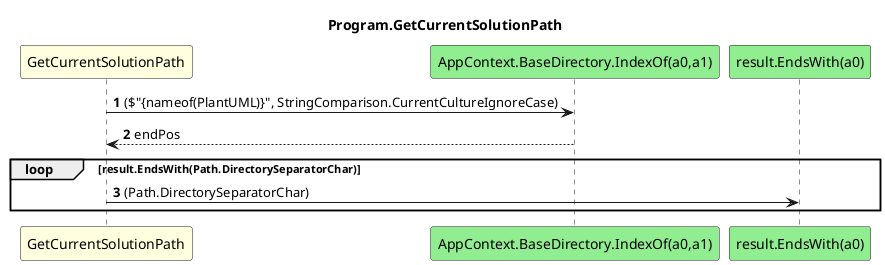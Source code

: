 @startuml Program.GetCurrentSolutionPath
title Program.GetCurrentSolutionPath
participant "GetCurrentSolutionPath" as GetCurrentSolutionPath #LightYellow
participant "AppContext.BaseDirectory.IndexOf(a0,a1)" as AppContext_BaseDirectory_IndexOf_a0_a1 #LightGreen
participant "result.EndsWith(a0)" as result_EndsWith_a0 #LightGreen
autonumber
GetCurrentSolutionPath -> AppContext_BaseDirectory_IndexOf_a0_a1 : ($"{nameof(PlantUML)}", StringComparison.CurrentCultureIgnoreCase)
AppContext_BaseDirectory_IndexOf_a0_a1 --> GetCurrentSolutionPath : endPos
loop result.EndsWith(Path.DirectorySeparatorChar)
    GetCurrentSolutionPath -> result_EndsWith_a0 : (Path.DirectorySeparatorChar)
end
@enduml
